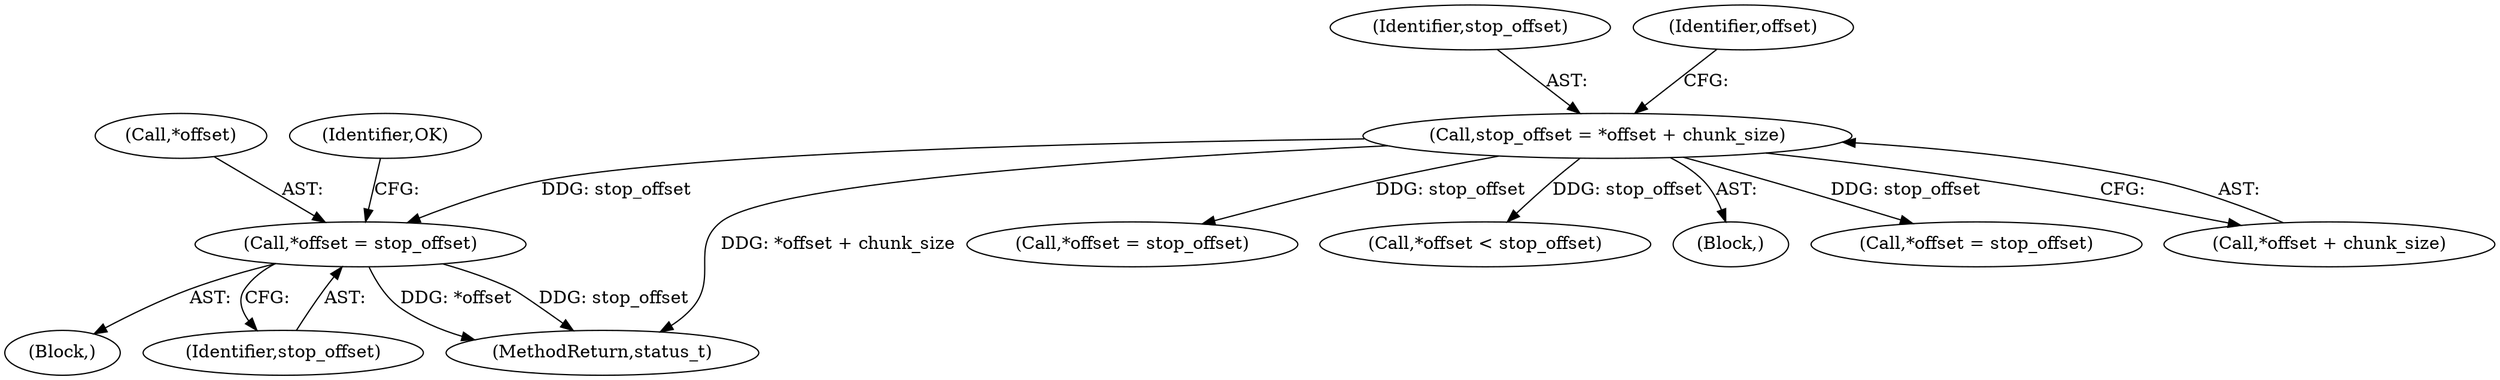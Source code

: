 digraph "0_Android_f81038006b4c59a5a148dcad887371206033c28f_2@pointer" {
"1002564" [label="(Call,*offset = stop_offset)"];
"1002509" [label="(Call,stop_offset = *offset + chunk_size)"];
"1002563" [label="(Block,)"];
"1002565" [label="(Call,*offset)"];
"1002567" [label="(Identifier,stop_offset)"];
"1002552" [label="(Call,*offset = stop_offset)"];
"1002576" [label="(Call,*offset < stop_offset)"];
"1002507" [label="(Block,)"];
"1002538" [label="(Call,*offset = stop_offset)"];
"1002569" [label="(Identifier,OK)"];
"1002564" [label="(Call,*offset = stop_offset)"];
"1003289" [label="(MethodReturn,status_t)"];
"1002509" [label="(Call,stop_offset = *offset + chunk_size)"];
"1002510" [label="(Identifier,stop_offset)"];
"1002511" [label="(Call,*offset + chunk_size)"];
"1002517" [label="(Identifier,offset)"];
"1002564" -> "1002563"  [label="AST: "];
"1002564" -> "1002567"  [label="CFG: "];
"1002565" -> "1002564"  [label="AST: "];
"1002567" -> "1002564"  [label="AST: "];
"1002569" -> "1002564"  [label="CFG: "];
"1002564" -> "1003289"  [label="DDG: *offset"];
"1002564" -> "1003289"  [label="DDG: stop_offset"];
"1002509" -> "1002564"  [label="DDG: stop_offset"];
"1002509" -> "1002507"  [label="AST: "];
"1002509" -> "1002511"  [label="CFG: "];
"1002510" -> "1002509"  [label="AST: "];
"1002511" -> "1002509"  [label="AST: "];
"1002517" -> "1002509"  [label="CFG: "];
"1002509" -> "1003289"  [label="DDG: *offset + chunk_size"];
"1002509" -> "1002538"  [label="DDG: stop_offset"];
"1002509" -> "1002552"  [label="DDG: stop_offset"];
"1002509" -> "1002576"  [label="DDG: stop_offset"];
}
